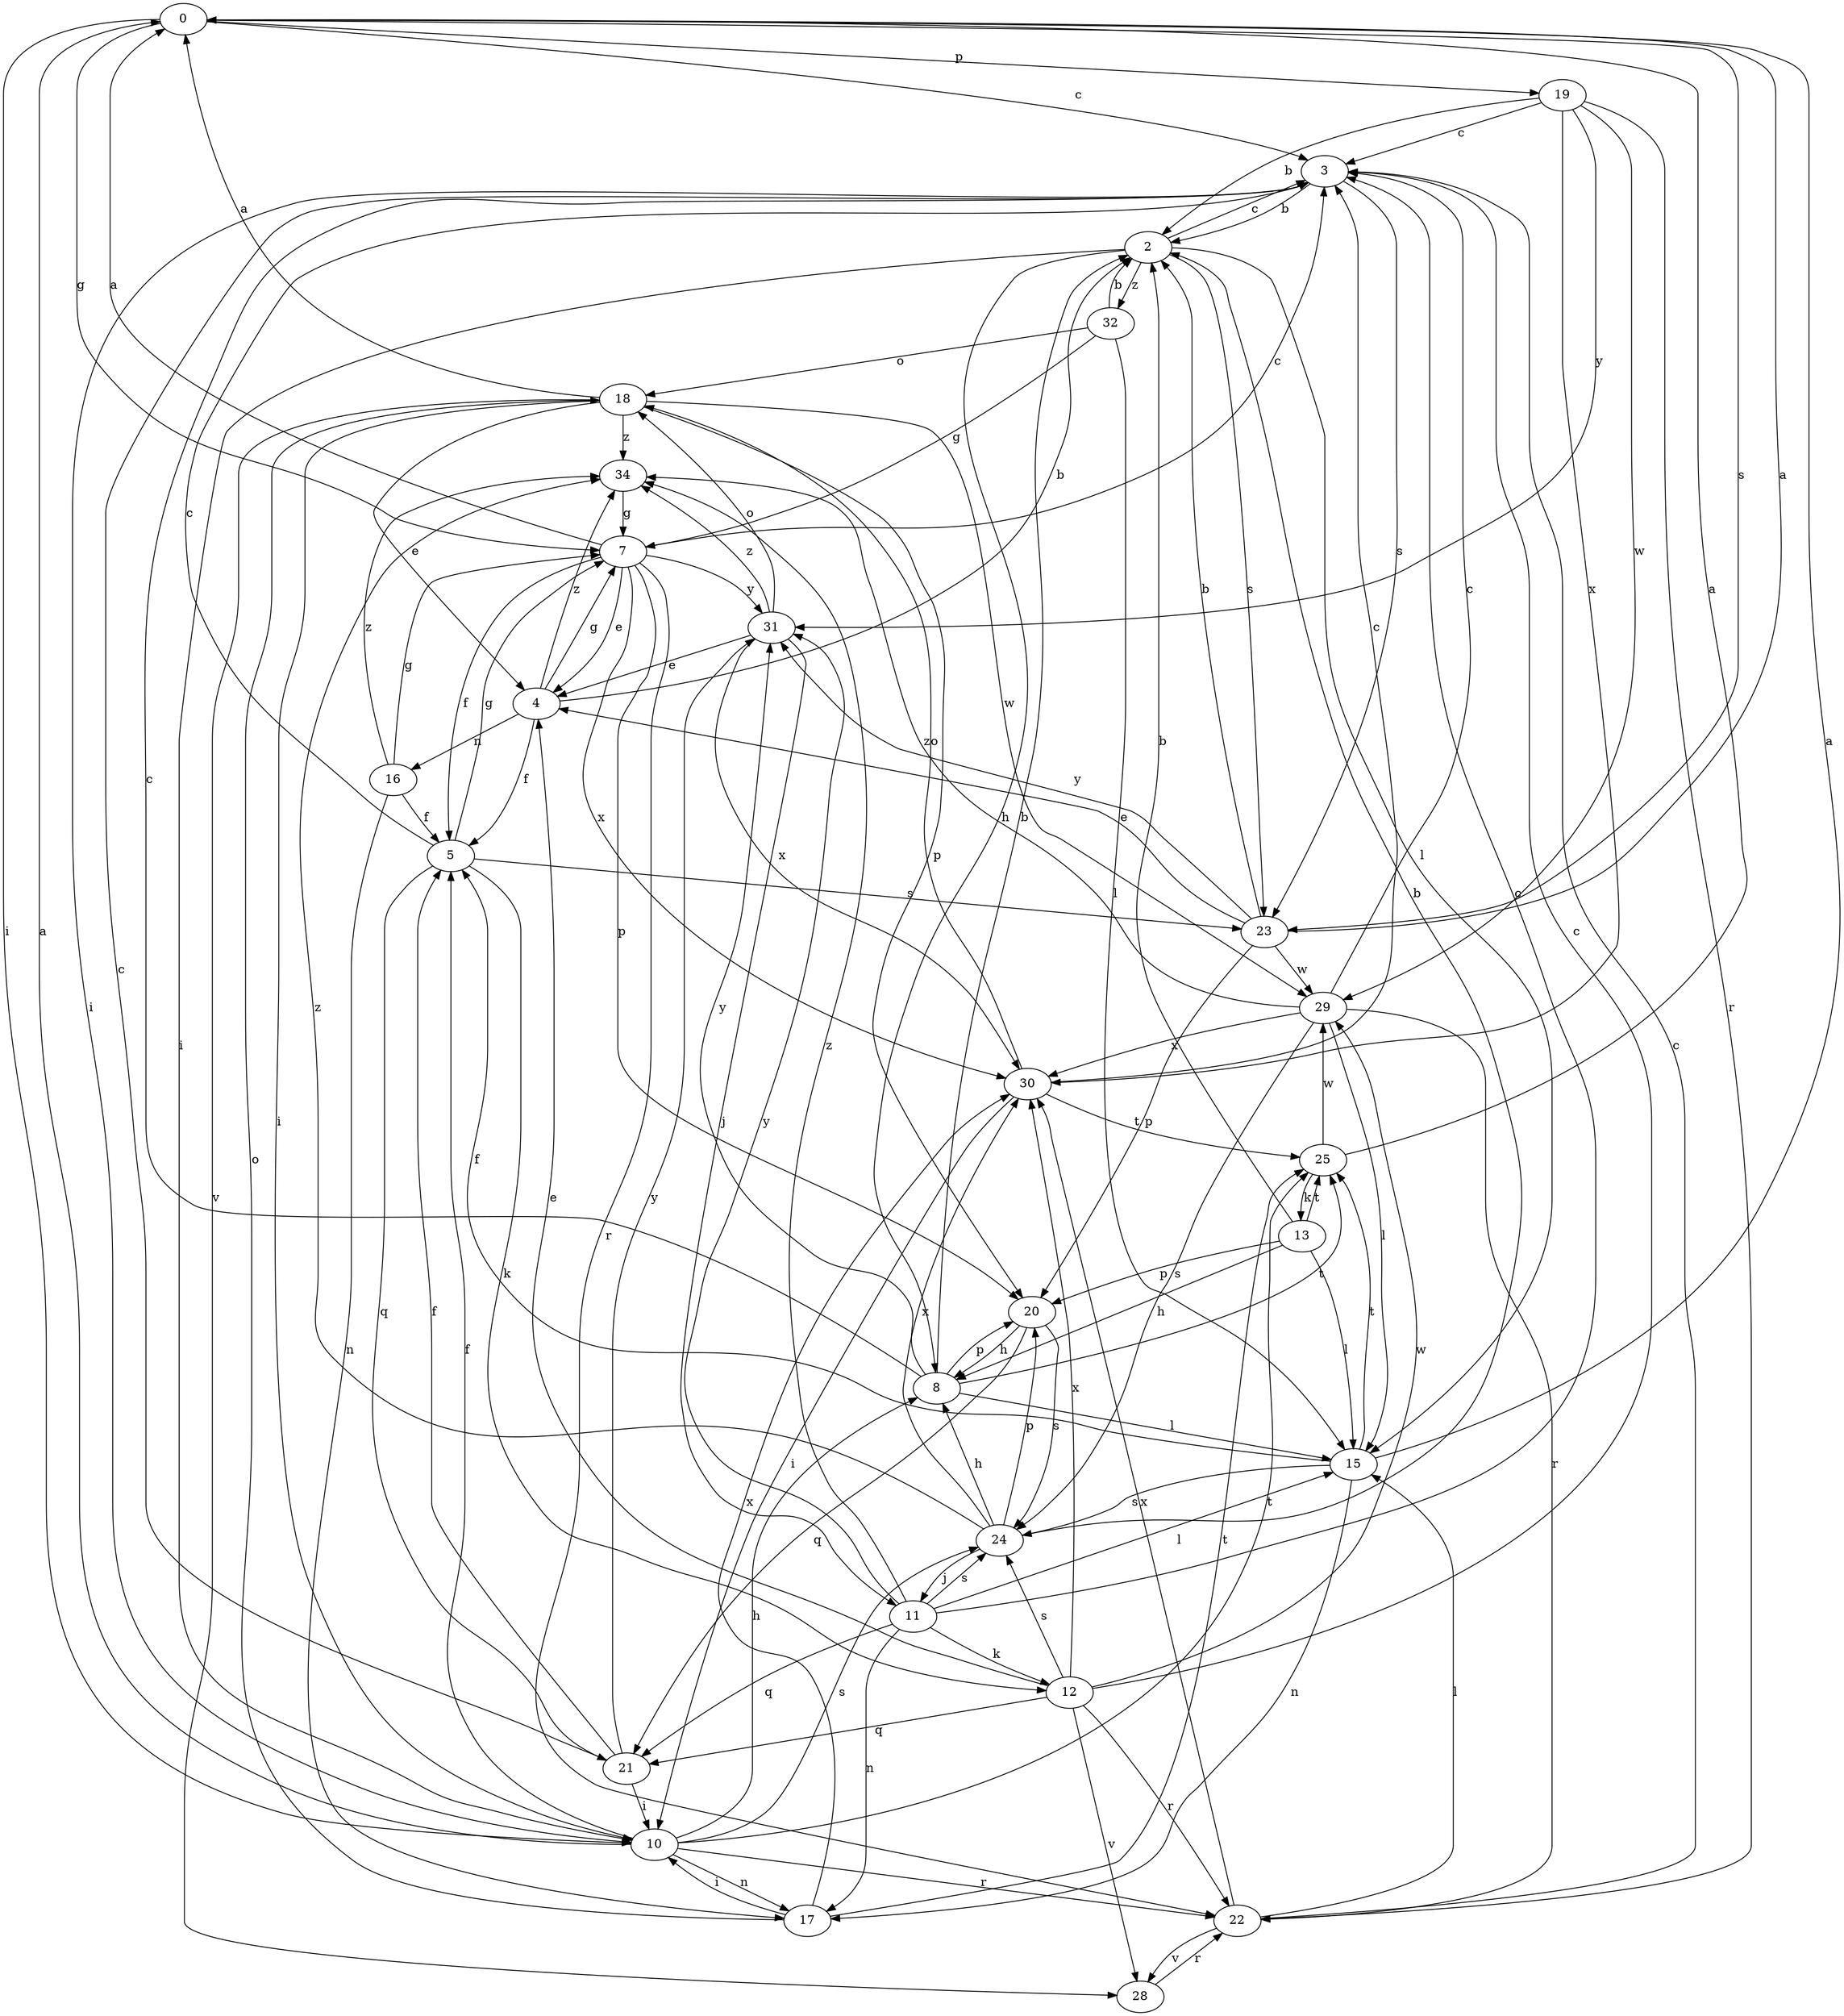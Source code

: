 strict digraph  {
0;
2;
3;
4;
5;
7;
8;
10;
11;
12;
13;
15;
16;
17;
18;
19;
20;
21;
22;
23;
24;
25;
28;
29;
30;
31;
32;
34;
0 -> 3  [label=c];
0 -> 7  [label=g];
0 -> 10  [label=i];
0 -> 19  [label=p];
0 -> 23  [label=s];
2 -> 3  [label=c];
2 -> 8  [label=h];
2 -> 10  [label=i];
2 -> 15  [label=l];
2 -> 23  [label=s];
2 -> 32  [label=z];
3 -> 2  [label=b];
3 -> 10  [label=i];
3 -> 23  [label=s];
4 -> 2  [label=b];
4 -> 5  [label=f];
4 -> 7  [label=g];
4 -> 16  [label=n];
4 -> 34  [label=z];
5 -> 3  [label=c];
5 -> 7  [label=g];
5 -> 12  [label=k];
5 -> 21  [label=q];
5 -> 23  [label=s];
7 -> 0  [label=a];
7 -> 3  [label=c];
7 -> 4  [label=e];
7 -> 5  [label=f];
7 -> 20  [label=p];
7 -> 22  [label=r];
7 -> 30  [label=x];
7 -> 31  [label=y];
8 -> 2  [label=b];
8 -> 3  [label=c];
8 -> 15  [label=l];
8 -> 20  [label=p];
8 -> 25  [label=t];
8 -> 31  [label=y];
10 -> 0  [label=a];
10 -> 5  [label=f];
10 -> 8  [label=h];
10 -> 17  [label=n];
10 -> 22  [label=r];
10 -> 24  [label=s];
10 -> 25  [label=t];
11 -> 3  [label=c];
11 -> 12  [label=k];
11 -> 15  [label=l];
11 -> 17  [label=n];
11 -> 21  [label=q];
11 -> 24  [label=s];
11 -> 31  [label=y];
11 -> 34  [label=z];
12 -> 3  [label=c];
12 -> 4  [label=e];
12 -> 21  [label=q];
12 -> 22  [label=r];
12 -> 24  [label=s];
12 -> 28  [label=v];
12 -> 29  [label=w];
12 -> 30  [label=x];
13 -> 2  [label=b];
13 -> 8  [label=h];
13 -> 15  [label=l];
13 -> 20  [label=p];
13 -> 25  [label=t];
15 -> 0  [label=a];
15 -> 5  [label=f];
15 -> 17  [label=n];
15 -> 24  [label=s];
15 -> 25  [label=t];
16 -> 5  [label=f];
16 -> 7  [label=g];
16 -> 17  [label=n];
16 -> 34  [label=z];
17 -> 10  [label=i];
17 -> 18  [label=o];
17 -> 25  [label=t];
17 -> 30  [label=x];
18 -> 0  [label=a];
18 -> 4  [label=e];
18 -> 10  [label=i];
18 -> 20  [label=p];
18 -> 28  [label=v];
18 -> 29  [label=w];
18 -> 34  [label=z];
19 -> 2  [label=b];
19 -> 3  [label=c];
19 -> 22  [label=r];
19 -> 29  [label=w];
19 -> 30  [label=x];
19 -> 31  [label=y];
20 -> 8  [label=h];
20 -> 21  [label=q];
20 -> 24  [label=s];
21 -> 3  [label=c];
21 -> 5  [label=f];
21 -> 10  [label=i];
21 -> 31  [label=y];
22 -> 3  [label=c];
22 -> 15  [label=l];
22 -> 28  [label=v];
22 -> 30  [label=x];
23 -> 0  [label=a];
23 -> 2  [label=b];
23 -> 4  [label=e];
23 -> 20  [label=p];
23 -> 29  [label=w];
23 -> 31  [label=y];
24 -> 2  [label=b];
24 -> 8  [label=h];
24 -> 11  [label=j];
24 -> 20  [label=p];
24 -> 30  [label=x];
24 -> 34  [label=z];
25 -> 0  [label=a];
25 -> 13  [label=k];
25 -> 29  [label=w];
28 -> 22  [label=r];
29 -> 3  [label=c];
29 -> 15  [label=l];
29 -> 22  [label=r];
29 -> 24  [label=s];
29 -> 30  [label=x];
29 -> 34  [label=z];
30 -> 3  [label=c];
30 -> 10  [label=i];
30 -> 18  [label=o];
30 -> 25  [label=t];
31 -> 4  [label=e];
31 -> 11  [label=j];
31 -> 18  [label=o];
31 -> 30  [label=x];
31 -> 34  [label=z];
32 -> 2  [label=b];
32 -> 7  [label=g];
32 -> 15  [label=l];
32 -> 18  [label=o];
34 -> 7  [label=g];
}
